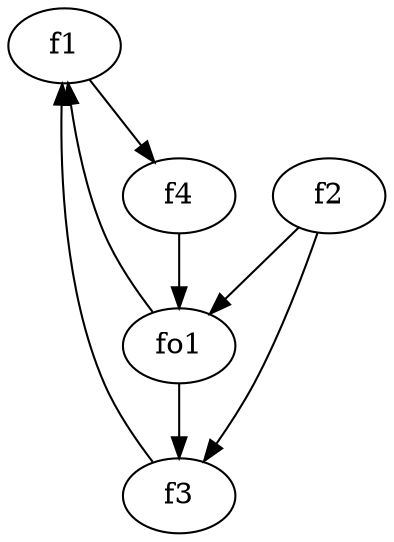 strict digraph  {
f1;
f2;
f3;
f4;
fo1;
f1 -> f4  [weight=2];
f2 -> f3  [weight=2];
f2 -> fo1  [weight=2];
f3 -> f1  [weight=2];
f4 -> fo1  [weight=2];
fo1 -> f1  [weight=2];
fo1 -> f3  [weight=2];
}
